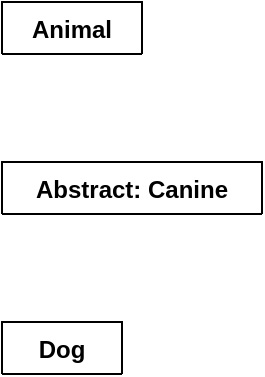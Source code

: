 <mxfile version="14.9.8" type="device"><diagram id="RgcxyHVM4cMW9s1b5TFI" name="Page-1"><mxGraphModel dx="700" dy="762" grid="1" gridSize="10" guides="1" tooltips="1" connect="1" arrows="1" fold="1" page="1" pageScale="1" pageWidth="827" pageHeight="1169" math="0" shadow="0"><root><mxCell id="0"/><mxCell id="1" parent="0"/><mxCell id="0ALILqZzOig3LNsyk1TK-1" value="Animal" style="swimlane;fontStyle=1;align=center;verticalAlign=top;childLayout=stackLayout;horizontal=1;startSize=26;horizontalStack=0;resizeParent=1;resizeParentMax=0;resizeLast=0;collapsible=1;marginBottom=0;" vertex="1" collapsed="1" parent="1"><mxGeometry x="120" y="120" width="70" height="26" as="geometry"><mxRectangle x="120" y="120" width="160" height="86" as="alternateBounds"/></mxGeometry></mxCell><mxCell id="0ALILqZzOig3LNsyk1TK-2" value="+ field: type" style="text;strokeColor=none;fillColor=none;align=left;verticalAlign=top;spacingLeft=4;spacingRight=4;overflow=hidden;rotatable=0;points=[[0,0.5],[1,0.5]];portConstraint=eastwest;" vertex="1" parent="0ALILqZzOig3LNsyk1TK-1"><mxGeometry y="26" width="70" height="26" as="geometry"/></mxCell><mxCell id="0ALILqZzOig3LNsyk1TK-3" value="" style="line;strokeWidth=1;fillColor=none;align=left;verticalAlign=middle;spacingTop=-1;spacingLeft=3;spacingRight=3;rotatable=0;labelPosition=right;points=[];portConstraint=eastwest;" vertex="1" parent="0ALILqZzOig3LNsyk1TK-1"><mxGeometry y="52" width="70" height="8" as="geometry"/></mxCell><mxCell id="0ALILqZzOig3LNsyk1TK-4" value="+ method(type): type" style="text;strokeColor=none;fillColor=none;align=left;verticalAlign=top;spacingLeft=4;spacingRight=4;overflow=hidden;rotatable=0;points=[[0,0.5],[1,0.5]];portConstraint=eastwest;" vertex="1" parent="0ALILqZzOig3LNsyk1TK-1"><mxGeometry y="60" width="70" height="26" as="geometry"/></mxCell><mxCell id="0ALILqZzOig3LNsyk1TK-5" value="Abstract: Canine" style="swimlane;fontStyle=1;align=center;verticalAlign=top;childLayout=stackLayout;horizontal=1;startSize=26;horizontalStack=0;resizeParent=1;resizeParentMax=0;resizeLast=0;collapsible=1;marginBottom=0;" vertex="1" collapsed="1" parent="1"><mxGeometry x="120" y="200" width="130" height="26" as="geometry"><mxRectangle x="120" y="200" width="160" height="86" as="alternateBounds"/></mxGeometry></mxCell><mxCell id="0ALILqZzOig3LNsyk1TK-6" value="+ field: type" style="text;strokeColor=none;fillColor=none;align=left;verticalAlign=top;spacingLeft=4;spacingRight=4;overflow=hidden;rotatable=0;points=[[0,0.5],[1,0.5]];portConstraint=eastwest;" vertex="1" parent="0ALILqZzOig3LNsyk1TK-5"><mxGeometry y="26" width="130" height="26" as="geometry"/></mxCell><mxCell id="0ALILqZzOig3LNsyk1TK-7" value="" style="line;strokeWidth=1;fillColor=none;align=left;verticalAlign=middle;spacingTop=-1;spacingLeft=3;spacingRight=3;rotatable=0;labelPosition=right;points=[];portConstraint=eastwest;" vertex="1" parent="0ALILqZzOig3LNsyk1TK-5"><mxGeometry y="52" width="130" height="8" as="geometry"/></mxCell><mxCell id="0ALILqZzOig3LNsyk1TK-8" value="+ method(type): type" style="text;strokeColor=none;fillColor=none;align=left;verticalAlign=top;spacingLeft=4;spacingRight=4;overflow=hidden;rotatable=0;points=[[0,0.5],[1,0.5]];portConstraint=eastwest;" vertex="1" parent="0ALILqZzOig3LNsyk1TK-5"><mxGeometry y="60" width="130" height="26" as="geometry"/></mxCell><mxCell id="0ALILqZzOig3LNsyk1TK-9" value="Dog" style="swimlane;fontStyle=1;align=center;verticalAlign=top;childLayout=stackLayout;horizontal=1;startSize=26;horizontalStack=0;resizeParent=1;resizeParentMax=0;resizeLast=0;collapsible=1;marginBottom=0;" vertex="1" collapsed="1" parent="1"><mxGeometry x="120" y="280" width="60" height="26" as="geometry"><mxRectangle x="120" y="280" width="160" height="86" as="alternateBounds"/></mxGeometry></mxCell><mxCell id="0ALILqZzOig3LNsyk1TK-10" value="+ field: type" style="text;strokeColor=none;fillColor=none;align=left;verticalAlign=top;spacingLeft=4;spacingRight=4;overflow=hidden;rotatable=0;points=[[0,0.5],[1,0.5]];portConstraint=eastwest;" vertex="1" parent="0ALILqZzOig3LNsyk1TK-9"><mxGeometry y="26" width="60" height="26" as="geometry"/></mxCell><mxCell id="0ALILqZzOig3LNsyk1TK-11" value="" style="line;strokeWidth=1;fillColor=none;align=left;verticalAlign=middle;spacingTop=-1;spacingLeft=3;spacingRight=3;rotatable=0;labelPosition=right;points=[];portConstraint=eastwest;" vertex="1" parent="0ALILqZzOig3LNsyk1TK-9"><mxGeometry y="52" width="60" height="8" as="geometry"/></mxCell><mxCell id="0ALILqZzOig3LNsyk1TK-12" value="+ method(type): type" style="text;strokeColor=none;fillColor=none;align=left;verticalAlign=top;spacingLeft=4;spacingRight=4;overflow=hidden;rotatable=0;points=[[0,0.5],[1,0.5]];portConstraint=eastwest;" vertex="1" parent="0ALILqZzOig3LNsyk1TK-9"><mxGeometry y="60" width="60" height="26" as="geometry"/></mxCell></root></mxGraphModel></diagram></mxfile>